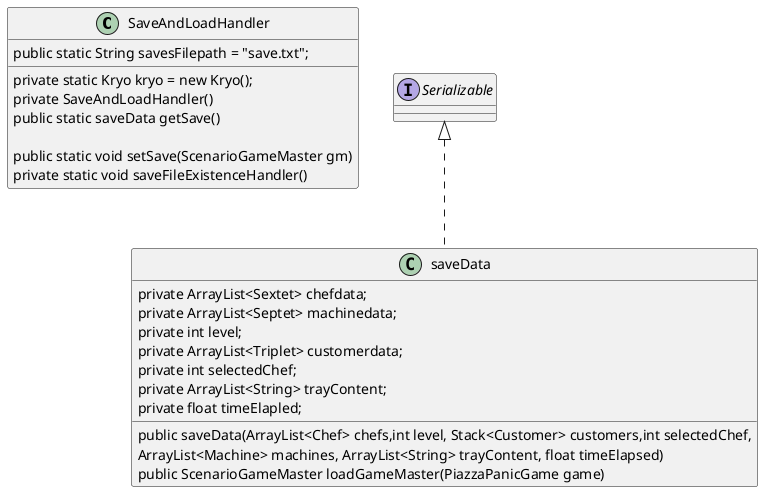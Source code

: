 @startuml
class SaveAndLoadHandler {

 public static String savesFilepath = "save.txt";

    private static Kryo kryo = new Kryo();
private SaveAndLoadHandler()
 public static saveData getSave()

 public static void setSave(ScenarioGameMaster gm)
private static void saveFileExistenceHandler()

}

class saveData implements Serializable {

 private ArrayList<Sextet> chefdata;
    private ArrayList<Septet> machinedata;
    private int level;
    private ArrayList<Triplet> customerdata;
    private int selectedChef;
    private ArrayList<String> trayContent;
    private float timeElapled;

    public saveData(ArrayList<Chef> chefs,int level, Stack<Customer> customers,int selectedChef,
        ArrayList<Machine> machines, ArrayList<String> trayContent, float timeElapsed)
 public ScenarioGameMaster loadGameMaster(PiazzaPanicGame game)
 }

@enduml